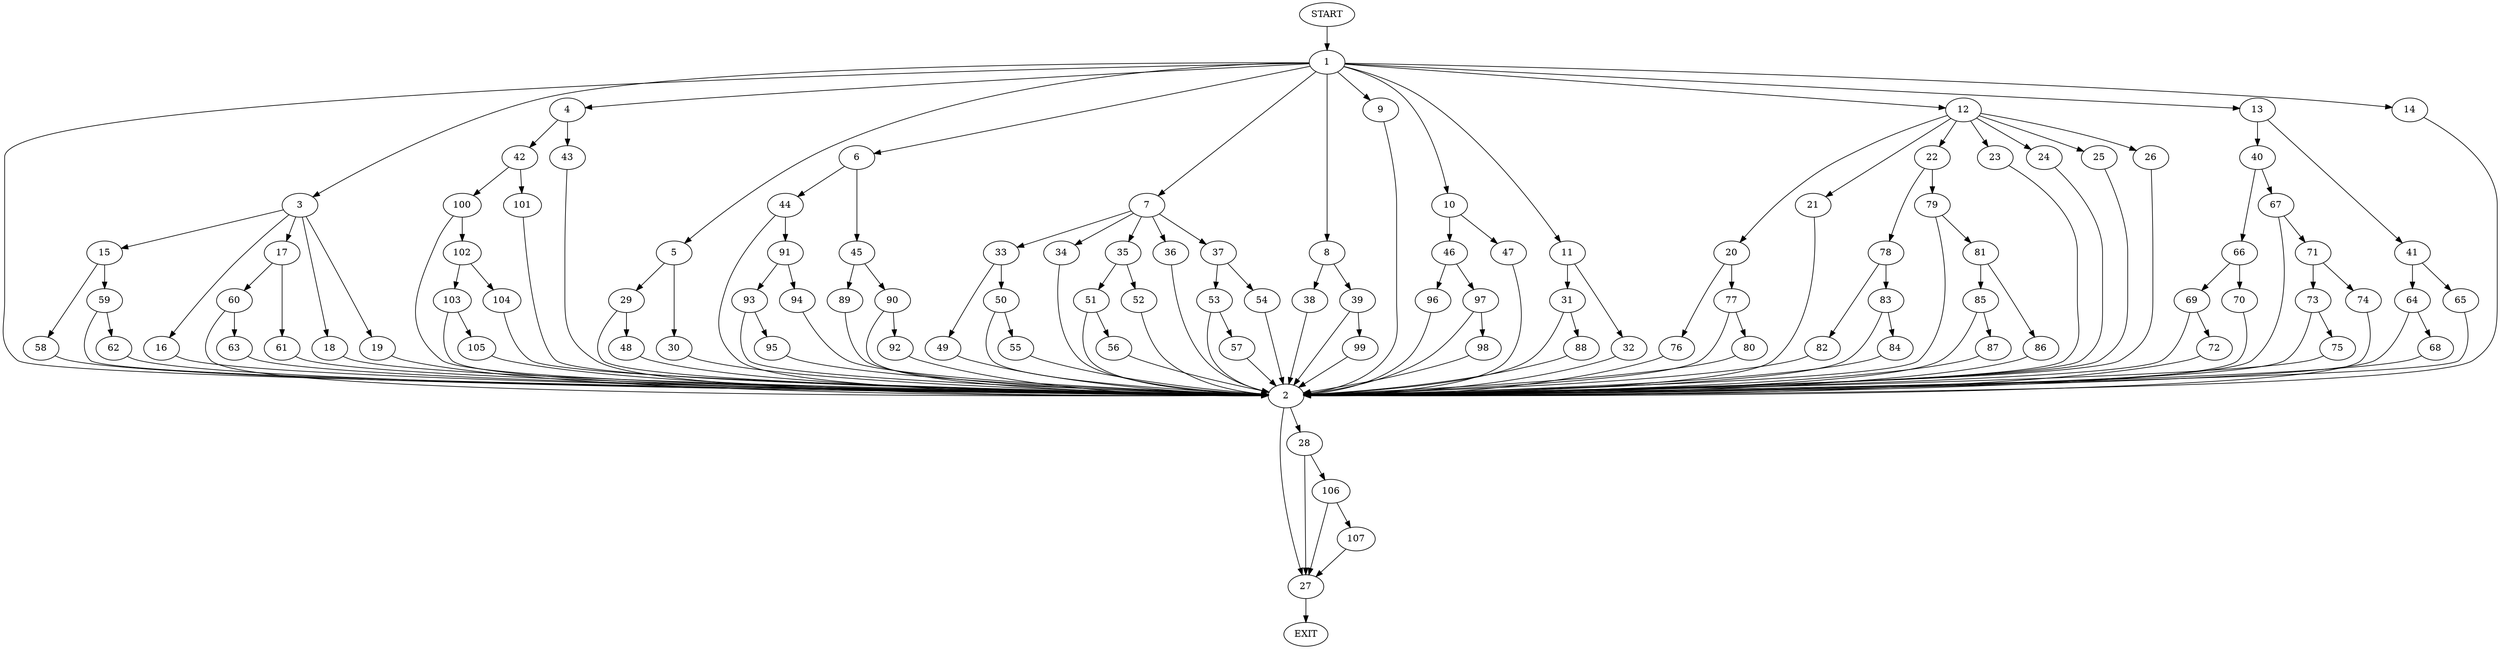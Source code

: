 digraph {
0 [label="START"]
108 [label="EXIT"]
0 -> 1
1 -> 2
1 -> 3
1 -> 4
1 -> 5
1 -> 6
1 -> 7
1 -> 8
1 -> 9
1 -> 10
1 -> 11
1 -> 12
1 -> 13
1 -> 14
3 -> 15
3 -> 16
3 -> 17
3 -> 18
3 -> 19
14 -> 2
12 -> 20
12 -> 21
12 -> 22
12 -> 23
12 -> 24
12 -> 25
12 -> 26
2 -> 27
2 -> 28
5 -> 29
5 -> 30
9 -> 2
11 -> 31
11 -> 32
7 -> 33
7 -> 34
7 -> 35
7 -> 36
7 -> 37
8 -> 38
8 -> 39
13 -> 40
13 -> 41
4 -> 42
4 -> 43
6 -> 44
6 -> 45
10 -> 46
10 -> 47
30 -> 2
29 -> 2
29 -> 48
48 -> 2
33 -> 49
33 -> 50
35 -> 51
35 -> 52
37 -> 53
37 -> 54
36 -> 2
34 -> 2
50 -> 55
50 -> 2
49 -> 2
55 -> 2
52 -> 2
51 -> 56
51 -> 2
56 -> 2
54 -> 2
53 -> 57
53 -> 2
57 -> 2
16 -> 2
19 -> 2
15 -> 58
15 -> 59
18 -> 2
17 -> 60
17 -> 61
58 -> 2
59 -> 2
59 -> 62
62 -> 2
61 -> 2
60 -> 63
60 -> 2
63 -> 2
41 -> 64
41 -> 65
40 -> 66
40 -> 67
65 -> 2
64 -> 68
64 -> 2
68 -> 2
66 -> 69
66 -> 70
67 -> 2
67 -> 71
69 -> 72
69 -> 2
70 -> 2
72 -> 2
71 -> 73
71 -> 74
73 -> 2
73 -> 75
74 -> 2
75 -> 2
25 -> 2
23 -> 2
26 -> 2
20 -> 76
20 -> 77
24 -> 2
22 -> 78
22 -> 79
21 -> 2
77 -> 2
77 -> 80
76 -> 2
80 -> 2
79 -> 81
79 -> 2
78 -> 82
78 -> 83
82 -> 2
83 -> 84
83 -> 2
84 -> 2
81 -> 85
81 -> 86
86 -> 2
85 -> 2
85 -> 87
87 -> 2
32 -> 2
31 -> 2
31 -> 88
88 -> 2
45 -> 89
45 -> 90
44 -> 91
44 -> 2
89 -> 2
90 -> 92
90 -> 2
92 -> 2
91 -> 93
91 -> 94
93 -> 2
93 -> 95
94 -> 2
95 -> 2
46 -> 96
46 -> 97
47 -> 2
96 -> 2
97 -> 98
97 -> 2
98 -> 2
39 -> 2
39 -> 99
38 -> 2
99 -> 2
43 -> 2
42 -> 100
42 -> 101
100 -> 102
100 -> 2
101 -> 2
102 -> 103
102 -> 104
103 -> 105
103 -> 2
104 -> 2
105 -> 2
27 -> 108
28 -> 27
28 -> 106
106 -> 27
106 -> 107
107 -> 27
}
